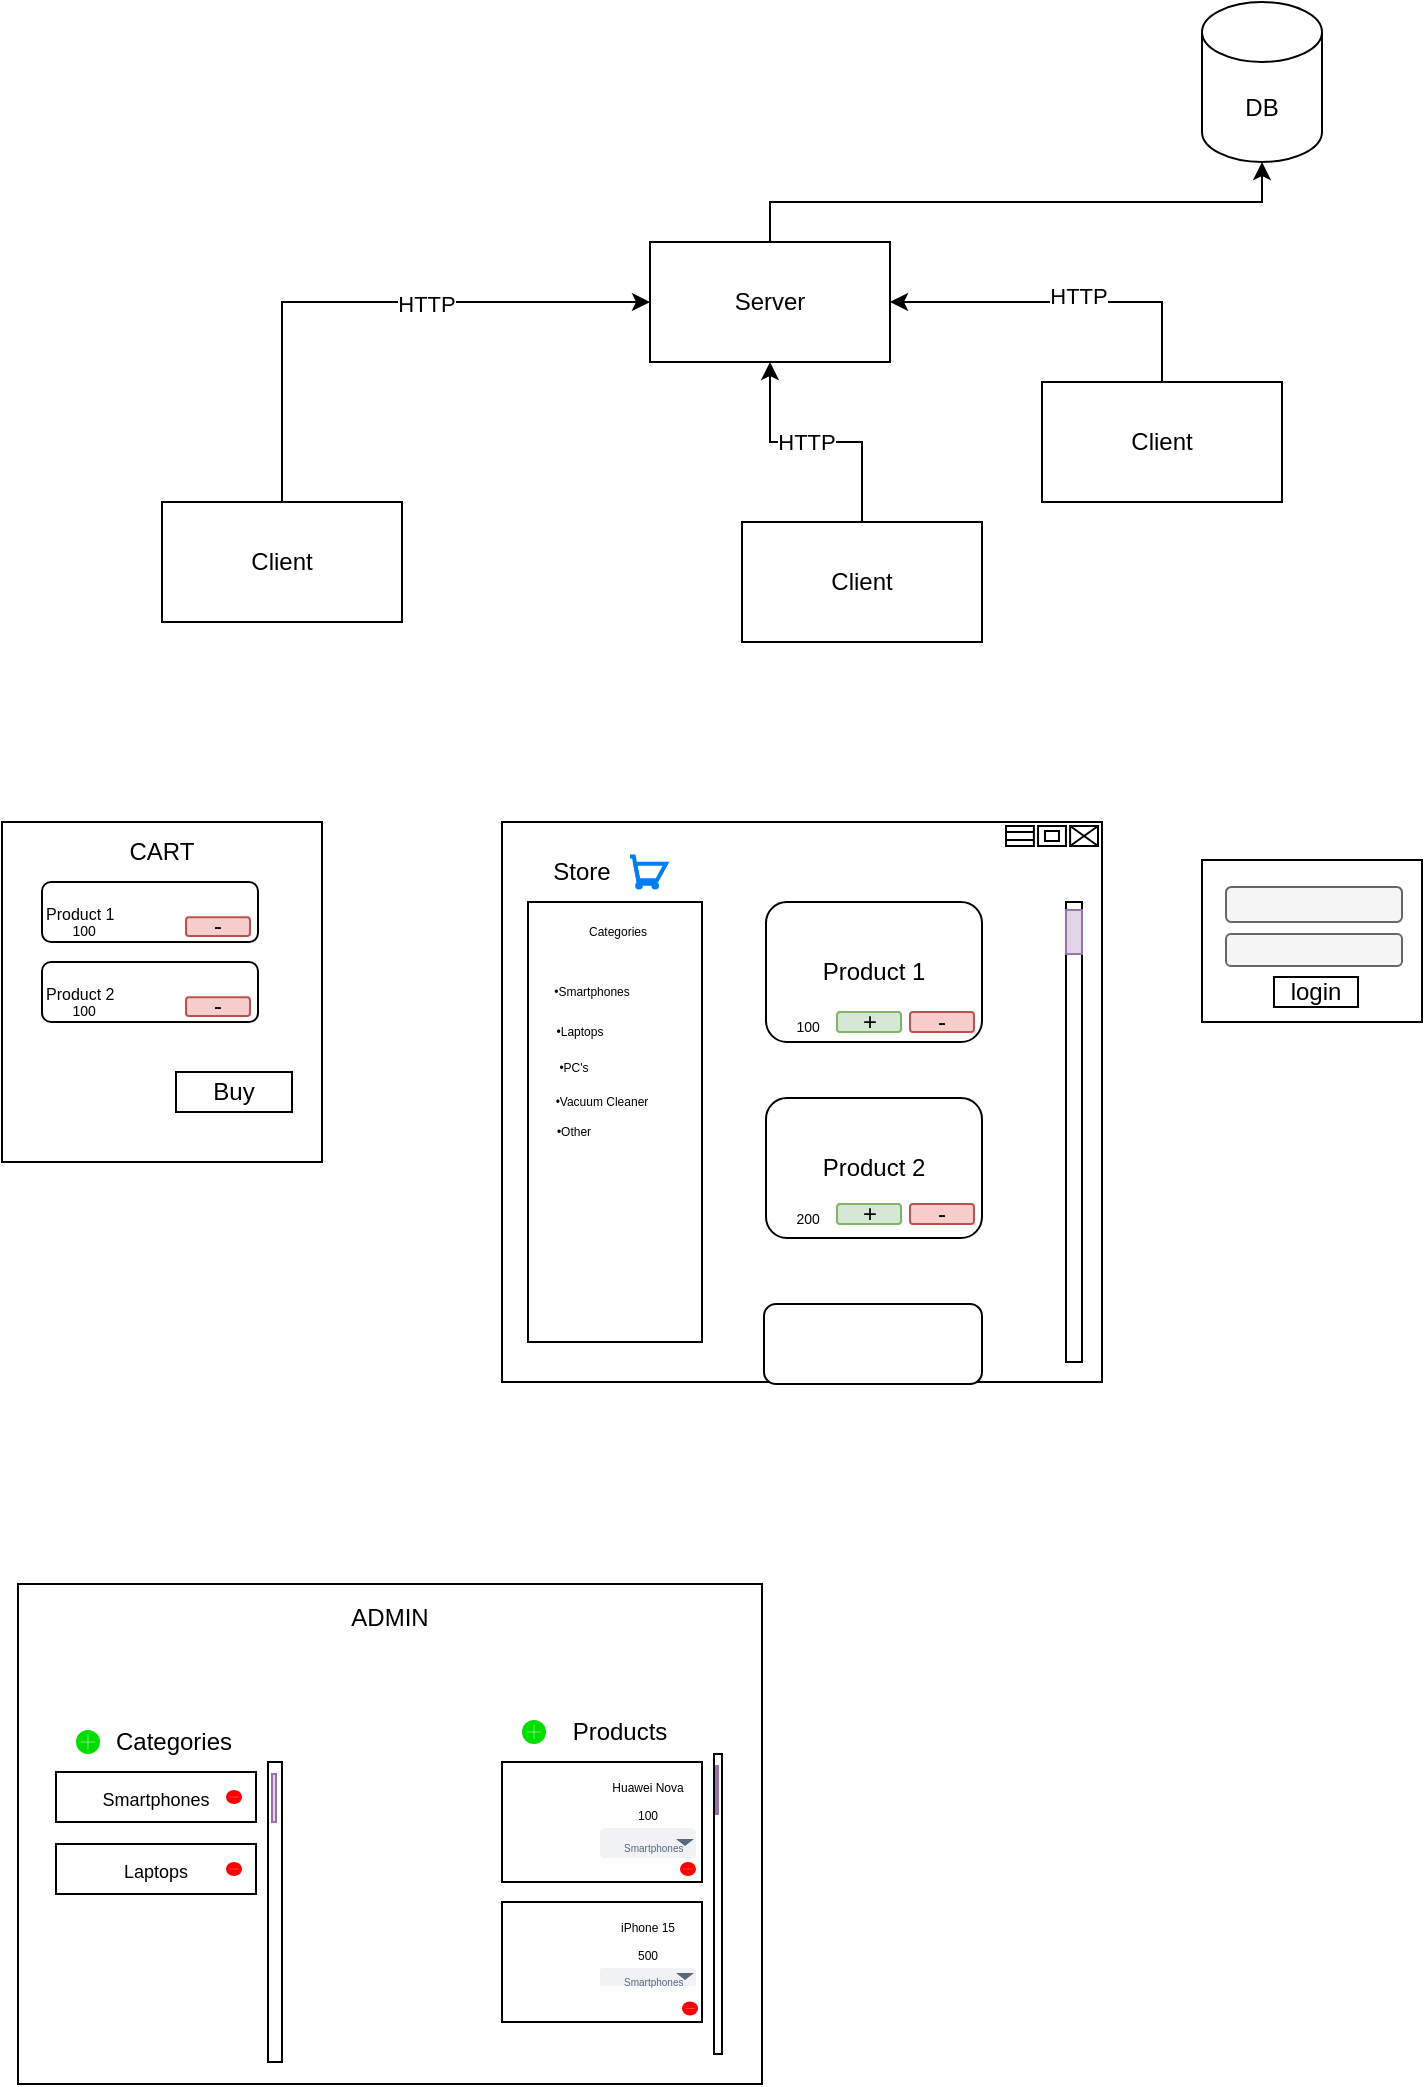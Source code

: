 <mxfile version="27.0.9">
  <diagram name="Страница — 1" id="niM3dDqi6kS5ma_P-eu-">
    <mxGraphModel dx="976" dy="672" grid="1" gridSize="10" guides="1" tooltips="1" connect="1" arrows="1" fold="1" page="1" pageScale="1" pageWidth="827" pageHeight="1169" math="0" shadow="0" adaptiveColors="simple">
      <root>
        <mxCell id="0" />
        <mxCell id="1" parent="0" />
        <mxCell id="EP_doykt7zYzoUFIlpIz-1" value="" style="rounded=0;whiteSpace=wrap;html=1;" parent="1" vertex="1">
          <mxGeometry x="330" y="450" width="300" height="280" as="geometry" />
        </mxCell>
        <mxCell id="EP_doykt7zYzoUFIlpIz-2" style="edgeStyle=orthogonalEdgeStyle;rounded=0;orthogonalLoop=1;jettySize=auto;html=1;exitX=0.5;exitY=0;exitDx=0;exitDy=0;" parent="1" source="EP_doykt7zYzoUFIlpIz-3" target="EP_doykt7zYzoUFIlpIz-7" edge="1">
          <mxGeometry relative="1" as="geometry" />
        </mxCell>
        <mxCell id="EP_doykt7zYzoUFIlpIz-3" value="Server" style="rounded=0;whiteSpace=wrap;html=1;" parent="1" vertex="1">
          <mxGeometry x="404" y="160" width="120" height="60" as="geometry" />
        </mxCell>
        <mxCell id="EP_doykt7zYzoUFIlpIz-4" style="edgeStyle=orthogonalEdgeStyle;rounded=0;orthogonalLoop=1;jettySize=auto;html=1;exitX=0.5;exitY=0;exitDx=0;exitDy=0;entryX=0;entryY=0.5;entryDx=0;entryDy=0;" parent="1" source="EP_doykt7zYzoUFIlpIz-6" target="EP_doykt7zYzoUFIlpIz-3" edge="1">
          <mxGeometry relative="1" as="geometry" />
        </mxCell>
        <mxCell id="EP_doykt7zYzoUFIlpIz-5" value="HTTP" style="edgeLabel;html=1;align=center;verticalAlign=middle;resizable=0;points=[];" parent="EP_doykt7zYzoUFIlpIz-4" vertex="1" connectable="0">
          <mxGeometry x="0.209" y="-1" relative="1" as="geometry">
            <mxPoint as="offset" />
          </mxGeometry>
        </mxCell>
        <mxCell id="EP_doykt7zYzoUFIlpIz-6" value="Client" style="rounded=0;whiteSpace=wrap;html=1;" parent="1" vertex="1">
          <mxGeometry x="160" y="290" width="120" height="60" as="geometry" />
        </mxCell>
        <mxCell id="EP_doykt7zYzoUFIlpIz-7" value="DB" style="shape=cylinder3;whiteSpace=wrap;html=1;boundedLbl=1;backgroundOutline=1;size=15;" parent="1" vertex="1">
          <mxGeometry x="680" y="40" width="60" height="80" as="geometry" />
        </mxCell>
        <mxCell id="EP_doykt7zYzoUFIlpIz-8" value="Store" style="text;html=1;align=center;verticalAlign=middle;whiteSpace=wrap;rounded=0;" parent="1" vertex="1">
          <mxGeometry x="340" y="460" width="60" height="30" as="geometry" />
        </mxCell>
        <mxCell id="EP_doykt7zYzoUFIlpIz-9" value="" style="rounded=0;whiteSpace=wrap;html=1;" parent="1" vertex="1">
          <mxGeometry x="343" y="490" width="87" height="220" as="geometry" />
        </mxCell>
        <mxCell id="EP_doykt7zYzoUFIlpIz-10" value="Categories" style="text;html=1;align=center;verticalAlign=middle;whiteSpace=wrap;rounded=0;fontSize=6;" parent="1" vertex="1">
          <mxGeometry x="356" y="490" width="64" height="30" as="geometry" />
        </mxCell>
        <mxCell id="EP_doykt7zYzoUFIlpIz-11" value="•Smartphones" style="text;html=1;align=center;verticalAlign=middle;whiteSpace=wrap;rounded=0;fontSize=6;" parent="1" vertex="1">
          <mxGeometry x="343" y="520" width="64" height="30" as="geometry" />
        </mxCell>
        <mxCell id="EP_doykt7zYzoUFIlpIz-12" value="•Laptops" style="text;html=1;align=center;verticalAlign=middle;whiteSpace=wrap;rounded=0;fontSize=6;" parent="1" vertex="1">
          <mxGeometry x="337" y="540" width="64" height="30" as="geometry" />
        </mxCell>
        <mxCell id="EP_doykt7zYzoUFIlpIz-13" value="•PC&#39;s" style="text;html=1;align=center;verticalAlign=middle;whiteSpace=wrap;rounded=0;fontSize=6;" parent="1" vertex="1">
          <mxGeometry x="334" y="558" width="64" height="30" as="geometry" />
        </mxCell>
        <mxCell id="EP_doykt7zYzoUFIlpIz-14" value="•Vacuum Cleaner" style="text;html=1;align=center;verticalAlign=middle;whiteSpace=wrap;rounded=0;fontSize=6;" parent="1" vertex="1">
          <mxGeometry x="348" y="575" width="64" height="30" as="geometry" />
        </mxCell>
        <mxCell id="EP_doykt7zYzoUFIlpIz-15" value="Product 1" style="rounded=1;whiteSpace=wrap;html=1;" parent="1" vertex="1">
          <mxGeometry x="462" y="490" width="108" height="70" as="geometry" />
        </mxCell>
        <mxCell id="EP_doykt7zYzoUFIlpIz-16" value="Product 2" style="rounded=1;whiteSpace=wrap;html=1;" parent="1" vertex="1">
          <mxGeometry x="462" y="588" width="108" height="70" as="geometry" />
        </mxCell>
        <mxCell id="EP_doykt7zYzoUFIlpIz-17" value="" style="rounded=1;whiteSpace=wrap;html=1;" parent="1" vertex="1">
          <mxGeometry x="461" y="691" width="109" height="40" as="geometry" />
        </mxCell>
        <mxCell id="EP_doykt7zYzoUFIlpIz-18" value="" style="rounded=0;whiteSpace=wrap;html=1;" parent="1" vertex="1">
          <mxGeometry x="612" y="490" width="8" height="230" as="geometry" />
        </mxCell>
        <mxCell id="EP_doykt7zYzoUFIlpIz-19" value="" style="rounded=0;whiteSpace=wrap;html=1;fillColor=#e1d5e7;strokeColor=#9673a6;" parent="1" vertex="1">
          <mxGeometry x="612" y="494" width="8" height="22" as="geometry" />
        </mxCell>
        <mxCell id="EP_doykt7zYzoUFIlpIz-20" value="" style="group" parent="1" vertex="1" connectable="0">
          <mxGeometry x="582" y="452" width="46" height="10" as="geometry" />
        </mxCell>
        <mxCell id="EP_doykt7zYzoUFIlpIz-21" value="" style="rounded=0;whiteSpace=wrap;html=1;" parent="EP_doykt7zYzoUFIlpIz-20" vertex="1">
          <mxGeometry x="32.061" width="13.939" height="10" as="geometry" />
        </mxCell>
        <mxCell id="EP_doykt7zYzoUFIlpIz-22" value="" style="rounded=0;whiteSpace=wrap;html=1;" parent="EP_doykt7zYzoUFIlpIz-20" vertex="1">
          <mxGeometry x="16.03" width="13.939" height="10" as="geometry" />
        </mxCell>
        <mxCell id="EP_doykt7zYzoUFIlpIz-23" value="" style="rounded=0;whiteSpace=wrap;html=1;" parent="EP_doykt7zYzoUFIlpIz-20" vertex="1">
          <mxGeometry width="13.939" height="10" as="geometry" />
        </mxCell>
        <mxCell id="EP_doykt7zYzoUFIlpIz-24" value="" style="endArrow=none;html=1;rounded=0;exitX=0;exitY=0;exitDx=0;exitDy=0;entryX=1;entryY=1;entryDx=0;entryDy=0;" parent="EP_doykt7zYzoUFIlpIz-20" source="EP_doykt7zYzoUFIlpIz-21" target="EP_doykt7zYzoUFIlpIz-21" edge="1">
          <mxGeometry width="50" height="50" relative="1" as="geometry">
            <mxPoint x="39.03" y="30" as="sourcePoint" />
            <mxPoint x="73.879" y="5" as="targetPoint" />
          </mxGeometry>
        </mxCell>
        <mxCell id="EP_doykt7zYzoUFIlpIz-25" value="" style="endArrow=none;html=1;rounded=0;exitX=1;exitY=0;exitDx=0;exitDy=0;entryX=0;entryY=1;entryDx=0;entryDy=0;" parent="EP_doykt7zYzoUFIlpIz-20" source="EP_doykt7zYzoUFIlpIz-21" target="EP_doykt7zYzoUFIlpIz-21" edge="1">
          <mxGeometry width="50" height="50" relative="1" as="geometry">
            <mxPoint x="32.061" y="15" as="sourcePoint" />
            <mxPoint x="46" y="25" as="targetPoint" />
          </mxGeometry>
        </mxCell>
        <mxCell id="EP_doykt7zYzoUFIlpIz-26" value="" style="rounded=0;whiteSpace=wrap;html=1;" parent="EP_doykt7zYzoUFIlpIz-20" vertex="1">
          <mxGeometry x="19.515" y="2.5" width="6.97" height="5" as="geometry" />
        </mxCell>
        <mxCell id="EP_doykt7zYzoUFIlpIz-27" value="" style="shape=link;html=1;rounded=0;" parent="EP_doykt7zYzoUFIlpIz-20" edge="1">
          <mxGeometry width="100" relative="1" as="geometry">
            <mxPoint y="5" as="sourcePoint" />
            <mxPoint x="13.939" y="5" as="targetPoint" />
          </mxGeometry>
        </mxCell>
        <mxCell id="EP_doykt7zYzoUFIlpIz-28" value="" style="html=1;verticalLabelPosition=bottom;align=center;labelBackgroundColor=#ffffff;verticalAlign=top;strokeWidth=2;strokeColor=#0080F0;shadow=0;dashed=0;shape=mxgraph.ios7.icons.shopping_cart;" parent="1" vertex="1">
          <mxGeometry x="394" y="467.25" width="18" height="15.5" as="geometry" />
        </mxCell>
        <mxCell id="EP_doykt7zYzoUFIlpIz-29" style="edgeStyle=orthogonalEdgeStyle;rounded=0;orthogonalLoop=1;jettySize=auto;html=1;exitX=0.5;exitY=0;exitDx=0;exitDy=0;entryX=0.5;entryY=1;entryDx=0;entryDy=0;" parent="1" source="EP_doykt7zYzoUFIlpIz-31" target="EP_doykt7zYzoUFIlpIz-3" edge="1">
          <mxGeometry relative="1" as="geometry" />
        </mxCell>
        <mxCell id="EP_doykt7zYzoUFIlpIz-30" value="HTTP" style="edgeLabel;html=1;align=center;verticalAlign=middle;resizable=0;points=[];" parent="EP_doykt7zYzoUFIlpIz-29" vertex="1" connectable="0">
          <mxGeometry x="0.084" relative="1" as="geometry">
            <mxPoint as="offset" />
          </mxGeometry>
        </mxCell>
        <mxCell id="EP_doykt7zYzoUFIlpIz-31" value="Client" style="rounded=0;whiteSpace=wrap;html=1;" parent="1" vertex="1">
          <mxGeometry x="450" y="300" width="120" height="60" as="geometry" />
        </mxCell>
        <mxCell id="EP_doykt7zYzoUFIlpIz-32" style="edgeStyle=orthogonalEdgeStyle;rounded=0;orthogonalLoop=1;jettySize=auto;html=1;exitX=0.5;exitY=0;exitDx=0;exitDy=0;entryX=1;entryY=0.5;entryDx=0;entryDy=0;" parent="1" source="EP_doykt7zYzoUFIlpIz-34" target="EP_doykt7zYzoUFIlpIz-3" edge="1">
          <mxGeometry relative="1" as="geometry" />
        </mxCell>
        <mxCell id="EP_doykt7zYzoUFIlpIz-33" value="HTTP" style="edgeLabel;html=1;align=center;verticalAlign=middle;resizable=0;points=[];" parent="EP_doykt7zYzoUFIlpIz-32" vertex="1" connectable="0">
          <mxGeometry x="-0.062" y="-3" relative="1" as="geometry">
            <mxPoint as="offset" />
          </mxGeometry>
        </mxCell>
        <mxCell id="EP_doykt7zYzoUFIlpIz-34" value="Client" style="rounded=0;whiteSpace=wrap;html=1;" parent="1" vertex="1">
          <mxGeometry x="600" y="230" width="120" height="60" as="geometry" />
        </mxCell>
        <mxCell id="EP_doykt7zYzoUFIlpIz-35" value="+" style="rounded=1;whiteSpace=wrap;html=1;fillColor=#d5e8d4;strokeColor=#82b366;" parent="1" vertex="1">
          <mxGeometry x="497.5" y="641" width="32" height="10" as="geometry" />
        </mxCell>
        <mxCell id="EP_doykt7zYzoUFIlpIz-36" value="-" style="rounded=1;whiteSpace=wrap;html=1;fillColor=#f8cecc;strokeColor=#b85450;" parent="1" vertex="1">
          <mxGeometry x="534" y="641" width="32" height="10" as="geometry" />
        </mxCell>
        <mxCell id="EP_doykt7zYzoUFIlpIz-37" value="200&amp;nbsp;" style="text;html=1;align=center;verticalAlign=middle;whiteSpace=wrap;rounded=0;fontSize=7;" parent="1" vertex="1">
          <mxGeometry x="463.5" y="644" width="40" height="10" as="geometry" />
        </mxCell>
        <mxCell id="EP_doykt7zYzoUFIlpIz-38" value="" style="rounded=0;whiteSpace=wrap;html=1;" parent="1" vertex="1">
          <mxGeometry x="80" y="450" width="160" height="170" as="geometry" />
        </mxCell>
        <mxCell id="EP_doykt7zYzoUFIlpIz-39" value="CART" style="text;html=1;align=center;verticalAlign=middle;whiteSpace=wrap;rounded=0;" parent="1" vertex="1">
          <mxGeometry x="130" y="450" width="60" height="30" as="geometry" />
        </mxCell>
        <mxCell id="EP_doykt7zYzoUFIlpIz-40" value="+" style="rounded=1;whiteSpace=wrap;html=1;fillColor=#d5e8d4;strokeColor=#82b366;" parent="1" vertex="1">
          <mxGeometry x="497.5" y="545" width="32" height="10" as="geometry" />
        </mxCell>
        <mxCell id="EP_doykt7zYzoUFIlpIz-41" value="-" style="rounded=1;whiteSpace=wrap;html=1;fillColor=#f8cecc;strokeColor=#b85450;" parent="1" vertex="1">
          <mxGeometry x="534" y="545" width="32" height="10" as="geometry" />
        </mxCell>
        <mxCell id="EP_doykt7zYzoUFIlpIz-42" value="100&amp;nbsp;" style="text;html=1;align=center;verticalAlign=middle;whiteSpace=wrap;rounded=0;fontSize=7;" parent="1" vertex="1">
          <mxGeometry x="464" y="548" width="40" height="10" as="geometry" />
        </mxCell>
        <mxCell id="EP_doykt7zYzoUFIlpIz-43" value="" style="group" parent="1" vertex="1" connectable="0">
          <mxGeometry x="100" y="480" width="108" height="30" as="geometry" />
        </mxCell>
        <mxCell id="EP_doykt7zYzoUFIlpIz-44" value="&lt;font style=&quot;font-size: 8px;&quot;&gt;Product 1&lt;/font&gt;" style="rounded=1;whiteSpace=wrap;html=1;align=left;" parent="EP_doykt7zYzoUFIlpIz-43" vertex="1">
          <mxGeometry width="108" height="30" as="geometry" />
        </mxCell>
        <mxCell id="EP_doykt7zYzoUFIlpIz-45" value="100&amp;nbsp;" style="text;html=1;align=center;verticalAlign=middle;whiteSpace=wrap;rounded=0;fontSize=7;" parent="EP_doykt7zYzoUFIlpIz-43" vertex="1">
          <mxGeometry x="2" y="22.857" width="40" height="4.286" as="geometry" />
        </mxCell>
        <mxCell id="EP_doykt7zYzoUFIlpIz-46" value="-" style="rounded=1;whiteSpace=wrap;html=1;fillColor=#f8cecc;strokeColor=#b85450;" parent="EP_doykt7zYzoUFIlpIz-43" vertex="1">
          <mxGeometry x="72" y="17.57" width="32" height="9.43" as="geometry" />
        </mxCell>
        <mxCell id="EP_doykt7zYzoUFIlpIz-47" value="" style="group" parent="1" vertex="1" connectable="0">
          <mxGeometry x="100" y="520" width="108" height="30" as="geometry" />
        </mxCell>
        <mxCell id="EP_doykt7zYzoUFIlpIz-48" value="&lt;font style=&quot;font-size: 8px;&quot;&gt;Product 2&lt;/font&gt;" style="rounded=1;whiteSpace=wrap;html=1;align=left;" parent="EP_doykt7zYzoUFIlpIz-47" vertex="1">
          <mxGeometry width="108" height="30" as="geometry" />
        </mxCell>
        <mxCell id="EP_doykt7zYzoUFIlpIz-49" value="100&amp;nbsp;" style="text;html=1;align=center;verticalAlign=middle;whiteSpace=wrap;rounded=0;fontSize=7;" parent="EP_doykt7zYzoUFIlpIz-47" vertex="1">
          <mxGeometry x="2" y="22.857" width="40" height="4.286" as="geometry" />
        </mxCell>
        <mxCell id="EP_doykt7zYzoUFIlpIz-50" value="-" style="rounded=1;whiteSpace=wrap;html=1;fillColor=#f8cecc;strokeColor=#b85450;" parent="EP_doykt7zYzoUFIlpIz-47" vertex="1">
          <mxGeometry x="72" y="17.57" width="32" height="9.43" as="geometry" />
        </mxCell>
        <mxCell id="EP_doykt7zYzoUFIlpIz-51" value="" style="rounded=0;whiteSpace=wrap;html=1;" parent="1" vertex="1">
          <mxGeometry x="88" y="831" width="372" height="250" as="geometry" />
        </mxCell>
        <mxCell id="EP_doykt7zYzoUFIlpIz-52" value="ADMIN" style="text;html=1;align=center;verticalAlign=middle;whiteSpace=wrap;rounded=0;" parent="1" vertex="1">
          <mxGeometry x="244" y="833" width="60" height="30" as="geometry" />
        </mxCell>
        <mxCell id="EP_doykt7zYzoUFIlpIz-53" value="" style="html=1;verticalLabelPosition=bottom;labelBackgroundColor=#ffffff;verticalAlign=top;shadow=0;dashed=0;strokeWidth=2;shape=mxgraph.ios7.misc.add;fillColor=#00dd00;strokeColor=#ffffff;sketch=0;" parent="1" vertex="1">
          <mxGeometry x="117" y="904" width="12" height="12" as="geometry" />
        </mxCell>
        <mxCell id="EP_doykt7zYzoUFIlpIz-54" value="Categories" style="text;html=1;align=center;verticalAlign=middle;whiteSpace=wrap;rounded=0;" parent="1" vertex="1">
          <mxGeometry x="136" y="895" width="60" height="30" as="geometry" />
        </mxCell>
        <mxCell id="EP_doykt7zYzoUFIlpIz-55" value="&lt;font style=&quot;font-size: 9px;&quot;&gt;Smartphones&lt;/font&gt;" style="rounded=0;whiteSpace=wrap;html=1;" parent="1" vertex="1">
          <mxGeometry x="107" y="925" width="100" height="25" as="geometry" />
        </mxCell>
        <mxCell id="EP_doykt7zYzoUFIlpIz-56" value="&lt;font style=&quot;font-size: 9px;&quot;&gt;Laptops&lt;/font&gt;" style="rounded=0;whiteSpace=wrap;html=1;" parent="1" vertex="1">
          <mxGeometry x="107" y="961" width="100" height="25" as="geometry" />
        </mxCell>
        <mxCell id="EP_doykt7zYzoUFIlpIz-57" value="Products" style="text;html=1;align=center;verticalAlign=middle;whiteSpace=wrap;rounded=0;" parent="1" vertex="1">
          <mxGeometry x="359" y="890" width="60" height="30" as="geometry" />
        </mxCell>
        <mxCell id="EP_doykt7zYzoUFIlpIz-58" value="" style="html=1;verticalLabelPosition=bottom;labelBackgroundColor=#ffffff;verticalAlign=top;shadow=0;dashed=0;strokeWidth=2;shape=mxgraph.ios7.misc.add;fillColor=#00dd00;strokeColor=#ffffff;sketch=0;" parent="1" vertex="1">
          <mxGeometry x="340" y="899" width="12" height="12" as="geometry" />
        </mxCell>
        <mxCell id="EP_doykt7zYzoUFIlpIz-59" value="" style="html=1;verticalLabelPosition=bottom;labelBackgroundColor=#ffffff;verticalAlign=top;shadow=0;dashed=0;strokeWidth=2;shape=mxgraph.ios7.misc.delete;fillColor=#ff0000;strokeColor=#ffffff;sketch=0;" parent="1" vertex="1">
          <mxGeometry x="192" y="934" width="8" height="7" as="geometry" />
        </mxCell>
        <mxCell id="EP_doykt7zYzoUFIlpIz-60" value="" style="html=1;verticalLabelPosition=bottom;labelBackgroundColor=#ffffff;verticalAlign=top;shadow=0;dashed=0;strokeWidth=2;shape=mxgraph.ios7.misc.delete;fillColor=#ff0000;strokeColor=#ffffff;sketch=0;" parent="1" vertex="1">
          <mxGeometry x="192" y="970" width="8" height="7" as="geometry" />
        </mxCell>
        <mxCell id="EP_doykt7zYzoUFIlpIz-61" value="" style="group" parent="1" vertex="1" connectable="0">
          <mxGeometry x="330" y="920" width="100" height="60" as="geometry" />
        </mxCell>
        <mxCell id="EP_doykt7zYzoUFIlpIz-62" value="" style="rounded=0;whiteSpace=wrap;html=1;" parent="EP_doykt7zYzoUFIlpIz-61" vertex="1">
          <mxGeometry width="100" height="60" as="geometry" />
        </mxCell>
        <mxCell id="EP_doykt7zYzoUFIlpIz-63" value="Huawei Nova" style="text;html=1;align=center;verticalAlign=middle;whiteSpace=wrap;rounded=0;fontSize=6;" parent="EP_doykt7zYzoUFIlpIz-61" vertex="1">
          <mxGeometry x="53" y="6.5" width="40" height="12" as="geometry" />
        </mxCell>
        <mxCell id="EP_doykt7zYzoUFIlpIz-64" value="100" style="text;html=1;align=center;verticalAlign=middle;whiteSpace=wrap;rounded=0;fontSize=6;" parent="EP_doykt7zYzoUFIlpIz-61" vertex="1">
          <mxGeometry x="53" y="21" width="40" height="12" as="geometry" />
        </mxCell>
        <mxCell id="EP_doykt7zYzoUFIlpIz-65" value="&lt;span style=&quot;font-size: 5px;&quot;&gt;Smartphones&lt;/span&gt;" style="rounded=1;fillColor=#F1F2F4;strokeColor=none;html=1;whiteSpace=wrap;fontColor=#596780;align=left;fontSize=12;spacingLeft=10;sketch=0;" parent="EP_doykt7zYzoUFIlpIz-61" vertex="1">
          <mxGeometry x="49" y="33" width="48" height="15" as="geometry" />
        </mxCell>
        <mxCell id="EP_doykt7zYzoUFIlpIz-66" value="" style="shape=triangle;direction=south;fillColor=#596780;strokeColor=none;html=1;sketch=0;" parent="EP_doykt7zYzoUFIlpIz-65" vertex="1">
          <mxGeometry x="1" y="0.5" width="9" height="3.5" relative="1" as="geometry">
            <mxPoint x="-10" y="-2" as="offset" />
          </mxGeometry>
        </mxCell>
        <mxCell id="EP_doykt7zYzoUFIlpIz-67" value="" style="shape=image;html=1;verticalAlign=top;verticalLabelPosition=bottom;labelBackgroundColor=#ffffff;imageAspect=0;aspect=fixed;image=https://cdn4.iconfinder.com/data/icons/ionicons/512/icon-image-128.png" parent="EP_doykt7zYzoUFIlpIz-61" vertex="1">
          <mxGeometry x="4" y="9.25" width="35.5" height="35.5" as="geometry" />
        </mxCell>
        <mxCell id="EP_doykt7zYzoUFIlpIz-68" value="" style="html=1;verticalLabelPosition=bottom;labelBackgroundColor=#ffffff;verticalAlign=top;shadow=0;dashed=0;strokeWidth=2;shape=mxgraph.ios7.misc.delete;fillColor=#ff0000;strokeColor=#ffffff;sketch=0;" parent="EP_doykt7zYzoUFIlpIz-61" vertex="1">
          <mxGeometry x="89" y="50" width="8" height="7" as="geometry" />
        </mxCell>
        <mxCell id="EP_doykt7zYzoUFIlpIz-69" value="" style="group" parent="1" vertex="1" connectable="0">
          <mxGeometry x="330" y="990" width="100" height="60" as="geometry" />
        </mxCell>
        <mxCell id="EP_doykt7zYzoUFIlpIz-70" value="" style="rounded=0;whiteSpace=wrap;html=1;" parent="EP_doykt7zYzoUFIlpIz-69" vertex="1">
          <mxGeometry width="100" height="60" as="geometry" />
        </mxCell>
        <mxCell id="EP_doykt7zYzoUFIlpIz-71" value="iPhone 15" style="text;html=1;align=center;verticalAlign=middle;whiteSpace=wrap;rounded=0;fontSize=6;" parent="EP_doykt7zYzoUFIlpIz-69" vertex="1">
          <mxGeometry x="53" y="6.5" width="40" height="12" as="geometry" />
        </mxCell>
        <mxCell id="EP_doykt7zYzoUFIlpIz-72" value="500" style="text;html=1;align=center;verticalAlign=middle;whiteSpace=wrap;rounded=0;fontSize=6;" parent="EP_doykt7zYzoUFIlpIz-69" vertex="1">
          <mxGeometry x="53" y="21" width="40" height="12" as="geometry" />
        </mxCell>
        <mxCell id="EP_doykt7zYzoUFIlpIz-73" value="&lt;span style=&quot;font-size: 5px;&quot;&gt;Smartphones&lt;/span&gt;" style="rounded=1;fillColor=#F1F2F4;strokeColor=none;html=1;whiteSpace=wrap;fontColor=#596780;align=left;fontSize=12;spacingLeft=10;sketch=0;" parent="EP_doykt7zYzoUFIlpIz-69" vertex="1">
          <mxGeometry x="49" y="33" width="48" height="9" as="geometry" />
        </mxCell>
        <mxCell id="EP_doykt7zYzoUFIlpIz-74" value="" style="shape=triangle;direction=south;fillColor=#596780;strokeColor=none;html=1;sketch=0;" parent="EP_doykt7zYzoUFIlpIz-73" vertex="1">
          <mxGeometry x="1" y="0.5" width="9" height="3.5" relative="1" as="geometry">
            <mxPoint x="-10" y="-2" as="offset" />
          </mxGeometry>
        </mxCell>
        <mxCell id="EP_doykt7zYzoUFIlpIz-75" value="" style="shape=image;html=1;verticalAlign=top;verticalLabelPosition=bottom;labelBackgroundColor=#ffffff;imageAspect=0;aspect=fixed;image=https://cdn4.iconfinder.com/data/icons/ionicons/512/icon-image-128.png" parent="EP_doykt7zYzoUFIlpIz-69" vertex="1">
          <mxGeometry x="4" y="9.25" width="35.5" height="35.5" as="geometry" />
        </mxCell>
        <mxCell id="EP_doykt7zYzoUFIlpIz-76" value="" style="html=1;verticalLabelPosition=bottom;labelBackgroundColor=#ffffff;verticalAlign=top;shadow=0;dashed=0;strokeWidth=2;shape=mxgraph.ios7.misc.delete;fillColor=#ff0000;strokeColor=#ffffff;sketch=0;" parent="EP_doykt7zYzoUFIlpIz-69" vertex="1">
          <mxGeometry x="90" y="49.75" width="8" height="7" as="geometry" />
        </mxCell>
        <mxCell id="EP_doykt7zYzoUFIlpIz-77" value="" style="rounded=0;whiteSpace=wrap;html=1;" parent="1" vertex="1">
          <mxGeometry x="213" y="920" width="7" height="150" as="geometry" />
        </mxCell>
        <mxCell id="EP_doykt7zYzoUFIlpIz-78" value="" style="rounded=0;whiteSpace=wrap;html=1;fillColor=#e1d5e7;strokeColor=#9673a6;" parent="1" vertex="1">
          <mxGeometry x="215" y="926" width="2" height="24" as="geometry" />
        </mxCell>
        <mxCell id="EP_doykt7zYzoUFIlpIz-79" value="" style="rounded=0;whiteSpace=wrap;html=1;" parent="1" vertex="1">
          <mxGeometry x="436" y="916" width="4" height="150" as="geometry" />
        </mxCell>
        <mxCell id="EP_doykt7zYzoUFIlpIz-80" value="" style="rounded=0;whiteSpace=wrap;html=1;fillColor=#e1d5e7;strokeColor=#9673a6;" parent="1" vertex="1">
          <mxGeometry x="437" y="922" width="1" height="24" as="geometry" />
        </mxCell>
        <mxCell id="EP_doykt7zYzoUFIlpIz-81" value="•Other" style="text;html=1;align=center;verticalAlign=middle;whiteSpace=wrap;rounded=0;fontSize=6;" parent="1" vertex="1">
          <mxGeometry x="334" y="590" width="64" height="30" as="geometry" />
        </mxCell>
        <mxCell id="EP_doykt7zYzoUFIlpIz-82" value="Buy" style="rounded=0;whiteSpace=wrap;html=1;" parent="1" vertex="1">
          <mxGeometry x="167" y="575" width="58" height="20" as="geometry" />
        </mxCell>
        <mxCell id="EP_doykt7zYzoUFIlpIz-83" value="" style="shape=image;html=1;verticalAlign=top;verticalLabelPosition=bottom;labelBackgroundColor=#ffffff;imageAspect=0;aspect=fixed;image=https://cdn0.iconfinder.com/data/icons/octicons/1024/sign-in-128.png" parent="1" vertex="1">
          <mxGeometry x="612" y="470.5" width="9" height="9" as="geometry" />
        </mxCell>
        <mxCell id="EP_doykt7zYzoUFIlpIz-84" value="" style="rounded=0;whiteSpace=wrap;html=1;" parent="1" vertex="1">
          <mxGeometry x="680" y="469" width="110" height="81" as="geometry" />
        </mxCell>
        <mxCell id="EP_doykt7zYzoUFIlpIz-85" value="" style="rounded=1;whiteSpace=wrap;html=1;fillColor=#f5f5f5;fontColor=#333333;strokeColor=#666666;" parent="1" vertex="1">
          <mxGeometry x="692" y="482.5" width="88" height="17.5" as="geometry" />
        </mxCell>
        <mxCell id="EP_doykt7zYzoUFIlpIz-86" value="" style="rounded=1;whiteSpace=wrap;html=1;fillColor=#f5f5f5;fontColor=#333333;strokeColor=#666666;" parent="1" vertex="1">
          <mxGeometry x="692" y="506" width="88" height="16" as="geometry" />
        </mxCell>
        <mxCell id="EP_doykt7zYzoUFIlpIz-87" value="login" style="rounded=0;whiteSpace=wrap;html=1;" parent="1" vertex="1">
          <mxGeometry x="716" y="527.5" width="42" height="15" as="geometry" />
        </mxCell>
      </root>
    </mxGraphModel>
  </diagram>
</mxfile>
